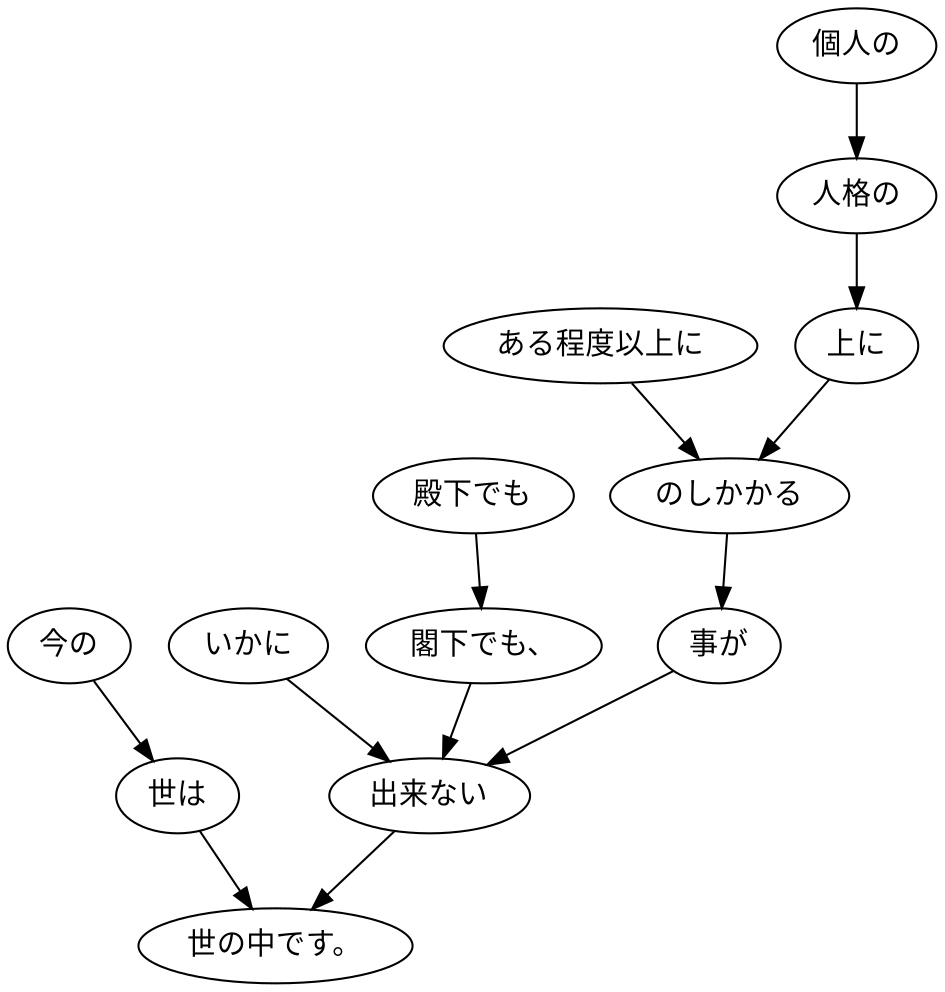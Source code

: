 digraph graph8728 {
	node0 [label="今の"];
	node1 [label="世は"];
	node2 [label="いかに"];
	node3 [label="殿下でも"];
	node4 [label="閣下でも、"];
	node5 [label="ある程度以上に"];
	node6 [label="個人の"];
	node7 [label="人格の"];
	node8 [label="上に"];
	node9 [label="のしかかる"];
	node10 [label="事が"];
	node11 [label="出来ない"];
	node12 [label="世の中です。"];
	node0 -> node1;
	node1 -> node12;
	node2 -> node11;
	node3 -> node4;
	node4 -> node11;
	node5 -> node9;
	node6 -> node7;
	node7 -> node8;
	node8 -> node9;
	node9 -> node10;
	node10 -> node11;
	node11 -> node12;
}
